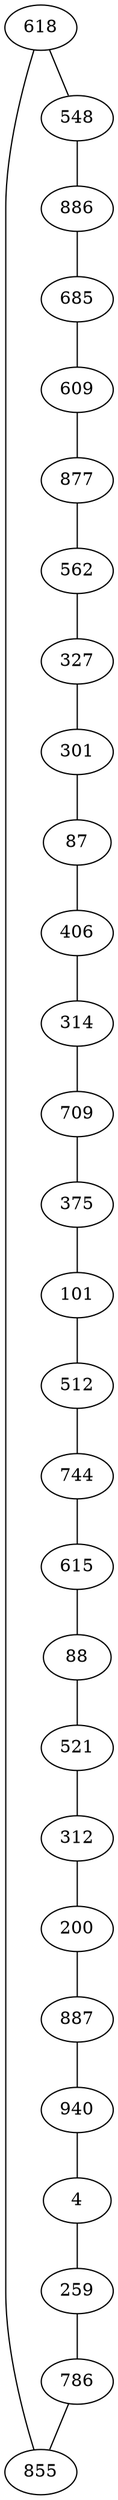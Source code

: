 graph G { 
 618 -- 855 ;
786 -- 855 ;
259 -- 786 ;
4 -- 259 ;
940 -- 4 ;
887 -- 940 ;
200 -- 887 ;
312 -- 200 ;
521 -- 312 ;
88 -- 521 ;
615 -- 88 ;
744 -- 615 ;
512 -- 744 ;
101 -- 512 ;
375 -- 101 ;
709 -- 375 ;
314 -- 709 ;
406 -- 314 ;
87 -- 406 ;
301 -- 87 ;
327 -- 301 ;
562 -- 327 ;
877 -- 562 ;
609 -- 877 ;
685 -- 609 ;
886 -- 685 ;
548 -- 886 ;
618 -- 548 ;
548 [
 label = 548
  pos="24843.8889,3182.7778!"
]
618 [
 label = 618
  pos="24830.83335,3171.80555!"
]
886 [
 label = 886
  pos="24873.05555,3181.80555!"
]
685 [
 label = 685
  pos="24914.7222,3111.3889!"
]
609 [
 label = 609
  pos="24957.7778,3098.05555!"
]
877 [
 label = 877
  pos="24863.6111,3196.94445!"
]
562 [
 label = 562
  pos="24837.3611,3220.9722!"
]
327 [
 label = 327
  pos="24848.05555,3240.69445!"
]
301 [
 label = 301
  pos="24846.94445,3221.1111!"
]
87 [
 label = 87
  pos="24850.0,3216.66665!"
]
406 [
 label = 406
  pos="24858.05555,3218.19445!"
]
314 [
 label = 314
  pos="24873.05555,3232.5!"
]
709 [
 label = 709
  pos="24902.7778,3211.1111!"
]
375 [
 label = 375
  pos="24883.33335,3225.0!"
]
101 [
 label = 101
  pos="24905.69445,3239.16665!"
]
512 [
 label = 512
  pos="24888.19445,3257.6389!"
]
744 [
 label = 744
  pos="24801.1111,2974.16665!"
]
615 [
 label = 615
  pos="24764.7222,3005.41665!"
]
88 [
 label = 88
  pos="24737.91665,3021.1111!"
]
521 [
 label = 521
  pos="24753.33335,3075.2778!"
]
312 [
 label = 312
  pos="24752.5,3140.55555!"
]
200 [
 label = 200
  pos="24744.30555,3175.83335!"
]
887 [
 label = 887
  pos="24764.0278,3176.94445!"
]
940 [
 label = 940
  pos="24765.41665,3177.5!"
]
4 [
 label = 4
  pos="24804.16665,3202.91665!"
]
259 [
 label = 259
  pos="24823.33335,3200.2778!"
]
786 [
 label = 786
  pos="24829.16665,3182.3611!"
]
855 [
 label = 855
  pos="24813.19445,3168.4722!"
]
}